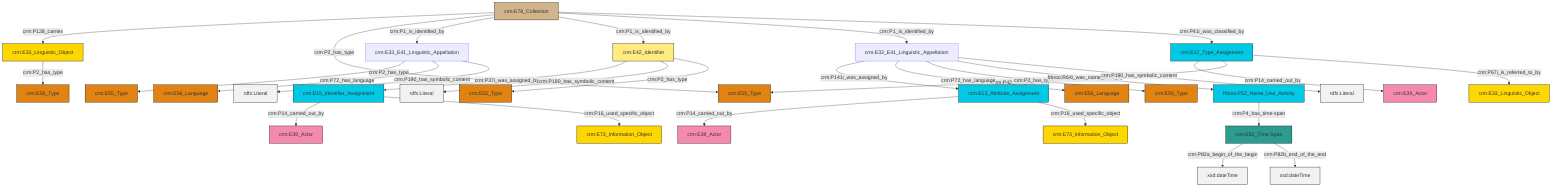 graph TD
classDef Literal fill:#f2f2f2,stroke:#000000;
classDef CRM_Entity fill:#FFFFFF,stroke:#000000;
classDef Temporal_Entity fill:#00C9E6, stroke:#000000;
classDef Type fill:#E18312, stroke:#000000;
classDef Time-Span fill:#2C9C91, stroke:#000000;
classDef Appellation fill:#FFEB7F, stroke:#000000;
classDef Place fill:#008836, stroke:#000000;
classDef Persistent_Item fill:#B266B2, stroke:#000000;
classDef Conceptual_Object fill:#FFD700, stroke:#000000;
classDef Physical_Thing fill:#D2B48C, stroke:#000000;
classDef Actor fill:#f58aad, stroke:#000000;
classDef PC_Classes fill:#4ce600, stroke:#000000;
classDef Multi fill:#cccccc,stroke:#000000;

0["crm:E78_Collection"]:::Physical_Thing -->|crm:P128_carries| 1["crm:E33_Linguistic_Object"]:::Conceptual_Object
2["crm:E33_E41_Linguistic_Appellation"]:::Default -->|crm:P2_has_type| 3["crm:E55_Type"]:::Type
0["crm:E78_Collection"]:::Physical_Thing -->|crm:P2_has_type| 8["crm:E55_Type"]:::Type
11["frbroo:F52_Name_Use_Activity"]:::Temporal_Entity -->|crm:P4_has_time-span| 12["crm:E52_Time-Span"]:::Time-Span
0["crm:E78_Collection"]:::Physical_Thing -->|crm:P1_is_identified_by| 2["crm:E33_E41_Linguistic_Appellation"]:::Default
18["crm:E42_Identifier"]:::Appellation -->|crm:P37i_was_assigned_by| 19["crm:E15_Identifier_Assignment"]:::Temporal_Entity
18["crm:E42_Identifier"]:::Appellation -->|crm:P190_has_symbolic_content| 24[rdfs:Literal]:::Literal
20["crm:E13_Attribute_Assignment"]:::Temporal_Entity -->|crm:P14_carried_out_by| 25["crm:E39_Actor"]:::Actor
20["crm:E13_Attribute_Assignment"]:::Temporal_Entity -->|crm:P16_used_specific_object| 14["crm:E73_Information_Object"]:::Conceptual_Object
29["crm:E17_Type_Assignment"]:::Temporal_Entity -->|crm:P14_carried_out_by| 9["crm:E39_Actor"]:::Actor
2["crm:E33_E41_Linguistic_Appellation"]:::Default -->|crm:P72_has_language| 30["crm:E56_Language"]:::Type
29["crm:E17_Type_Assignment"]:::Temporal_Entity -->|crm:P42_assigned| 8["crm:E55_Type"]:::Type
0["crm:E78_Collection"]:::Physical_Thing -->|crm:P1_is_identified_by| 18["crm:E42_Identifier"]:::Appellation
19["crm:E15_Identifier_Assignment"]:::Temporal_Entity -->|crm:P14_carried_out_by| 22["crm:E39_Actor"]:::Actor
1["crm:E33_Linguistic_Object"]:::Conceptual_Object -->|crm:P2_has_type| 34["crm:E55_Type"]:::Type
12["crm:E52_Time-Span"]:::Time-Span -->|crm:P82a_begin_of_the_begin| 37[xsd:dateTime]:::Literal
35["crm:E33_E41_Linguistic_Appellation"]:::Default -->|crm:P141i_was_assigned_by| 20["crm:E13_Attribute_Assignment"]:::Temporal_Entity
18["crm:E42_Identifier"]:::Appellation -->|crm:P2_has_type| 16["crm:E55_Type"]:::Type
0["crm:E78_Collection"]:::Physical_Thing -->|crm:P1_is_identified_by| 35["crm:E33_E41_Linguistic_Appellation"]:::Default
2["crm:E33_E41_Linguistic_Appellation"]:::Default -->|crm:P190_has_symbolic_content| 38[rdfs:Literal]:::Literal
35["crm:E33_E41_Linguistic_Appellation"]:::Default -->|crm:P72_has_language| 6["crm:E56_Language"]:::Type
19["crm:E15_Identifier_Assignment"]:::Temporal_Entity -->|crm:P16_used_specific_object| 43["crm:E73_Information_Object"]:::Conceptual_Object
35["crm:E33_E41_Linguistic_Appellation"]:::Default -->|crm:P2_has_type| 4["crm:E55_Type"]:::Type
12["crm:E52_Time-Span"]:::Time-Span -->|crm:P82b_end_of_the_end| 45[xsd:dateTime]:::Literal
35["crm:E33_E41_Linguistic_Appellation"]:::Default -->|frbroo:R64i_was_name_used_by| 11["frbroo:F52_Name_Use_Activity"]:::Temporal_Entity
0["crm:E78_Collection"]:::Physical_Thing -->|crm:P41i_was_classified_by| 29["crm:E17_Type_Assignment"]:::Temporal_Entity
35["crm:E33_E41_Linguistic_Appellation"]:::Default -->|crm:P190_has_symbolic_content| 47[rdfs:Literal]:::Literal
29["crm:E17_Type_Assignment"]:::Temporal_Entity -->|crm:P67i_is_referred_to_by| 41["crm:E33_Linguistic_Object"]:::Conceptual_Object